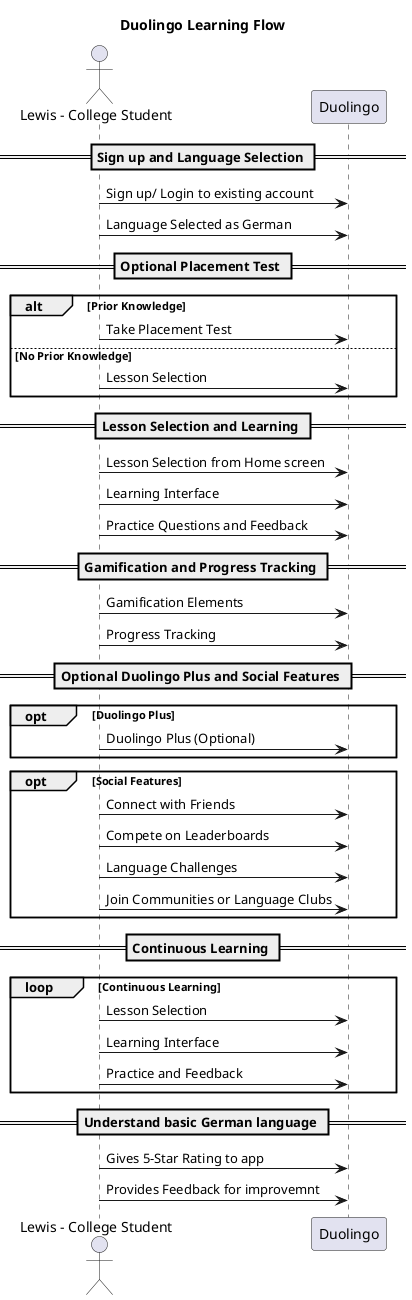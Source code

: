 @startuml
title Duolingo Learning Flow

actor Student as "Lewis - College Student"
participant "Duolingo" as Duolingo

== Sign up and Language Selection ==
Student -> Duolingo: Sign up/ Login to existing account
Student -> Duolingo: Language Selected as German

== Optional Placement Test ==
alt Prior Knowledge
    Student -> Duolingo: Take Placement Test
else No Prior Knowledge
    Student -> Duolingo: Lesson Selection
end

== Lesson Selection and Learning ==
Student -> Duolingo: Lesson Selection from Home screen
Student -> Duolingo: Learning Interface
Student -> Duolingo: Practice Questions and Feedback

== Gamification and Progress Tracking ==
Student -> Duolingo: Gamification Elements
Student -> Duolingo: Progress Tracking

== Optional Duolingo Plus and Social Features ==
opt Duolingo Plus
    Student -> Duolingo: Duolingo Plus (Optional)
end

opt Social Features
    Student -> Duolingo: Connect with Friends
    Student -> Duolingo: Compete on Leaderboards
    Student -> Duolingo: Language Challenges
    Student -> Duolingo: Join Communities or Language Clubs
end

== Continuous Learning ==
loop Continuous Learning
    Student -> Duolingo: Lesson Selection
    Student -> Duolingo: Learning Interface
    Student -> Duolingo: Practice and Feedback
end

== Understand basic German language ==
Student -> Duolingo: Gives 5-Star Rating to app
Student -> Duolingo: Provides Feedback for improvemnt

@enduml
